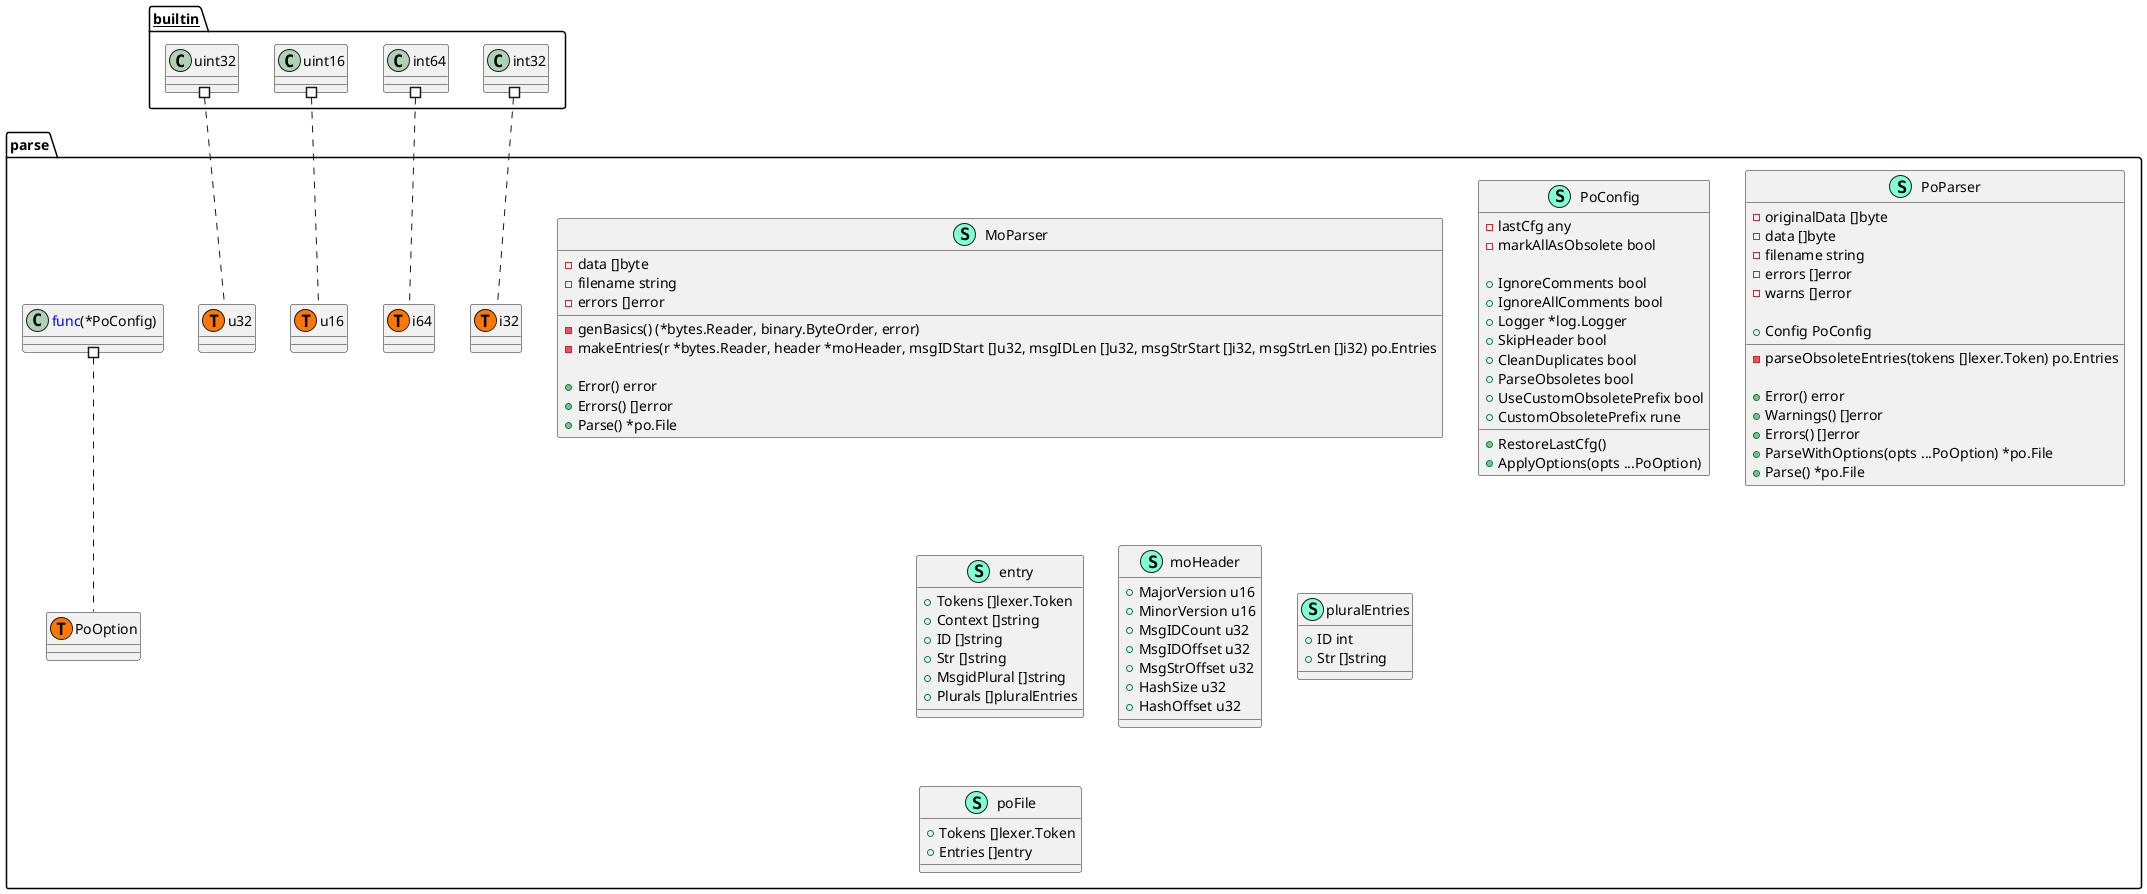 @startuml
namespace parse {
    class MoParser << (S,Aquamarine) >> {
        - data []byte
        - filename string
        - errors []error

        - genBasics() (*bytes.Reader, binary.ByteOrder, error)
        - makeEntries(r *bytes.Reader, header *moHeader, msgIDStart []u32, msgIDLen []u32, msgStrStart []i32, msgStrLen []i32) po.Entries

        + Error() error
        + Errors() []error
        + Parse() *po.File

    }
    class PoConfig << (S,Aquamarine) >> {
        - lastCfg any
        - markAllAsObsolete bool

        + IgnoreComments bool
        + IgnoreAllComments bool
        + Logger *log.Logger
        + SkipHeader bool
        + CleanDuplicates bool
        + ParseObsoletes bool
        + UseCustomObsoletePrefix bool
        + CustomObsoletePrefix rune

        + RestoreLastCfg() 
        + ApplyOptions(opts ...PoOption) 

    }
    class PoParser << (S,Aquamarine) >> {
        - originalData []byte
        - data []byte
        - filename string
        - errors []error
        - warns []error

        + Config PoConfig

        - parseObsoleteEntries(tokens []lexer.Token) po.Entries

        + Error() error
        + Warnings() []error
        + Errors() []error
        + ParseWithOptions(opts ...PoOption) *po.File
        + Parse() *po.File

    }
    class entry << (S,Aquamarine) >> {
        + Tokens []lexer.Token
        + Context []string
        + ID []string
        + Str []string
        + MsgidPlural []string
        + Plurals []pluralEntries

    }
    class moHeader << (S,Aquamarine) >> {
        + MajorVersion u16
        + MinorVersion u16
        + MsgIDCount u32
        + MsgIDOffset u32
        + MsgStrOffset u32
        + HashSize u32
        + HashOffset u32

    }
    class parse.PoOption << (T, #FF7700) >>  {
    }
    class parse.i32 << (T, #FF7700) >>  {
    }
    class parse.i64 << (T, #FF7700) >>  {
    }
    class parse.u16 << (T, #FF7700) >>  {
    }
    class parse.u32 << (T, #FF7700) >>  {
    }
    class pluralEntries << (S,Aquamarine) >> {
        + ID int
        + Str []string

    }
    class poFile << (S,Aquamarine) >> {
        + Tokens []lexer.Token
        + Entries []entry

    }
}


"__builtin__.int32" #.. "parse.i32"
"__builtin__.int64" #.. "parse.i64"
"__builtin__.uint16" #.. "parse.u16"
"__builtin__.uint32" #.. "parse.u32"
"parse.<font color=blue>func</font>(*PoConfig) " #.. "parse.PoOption"
@enduml
